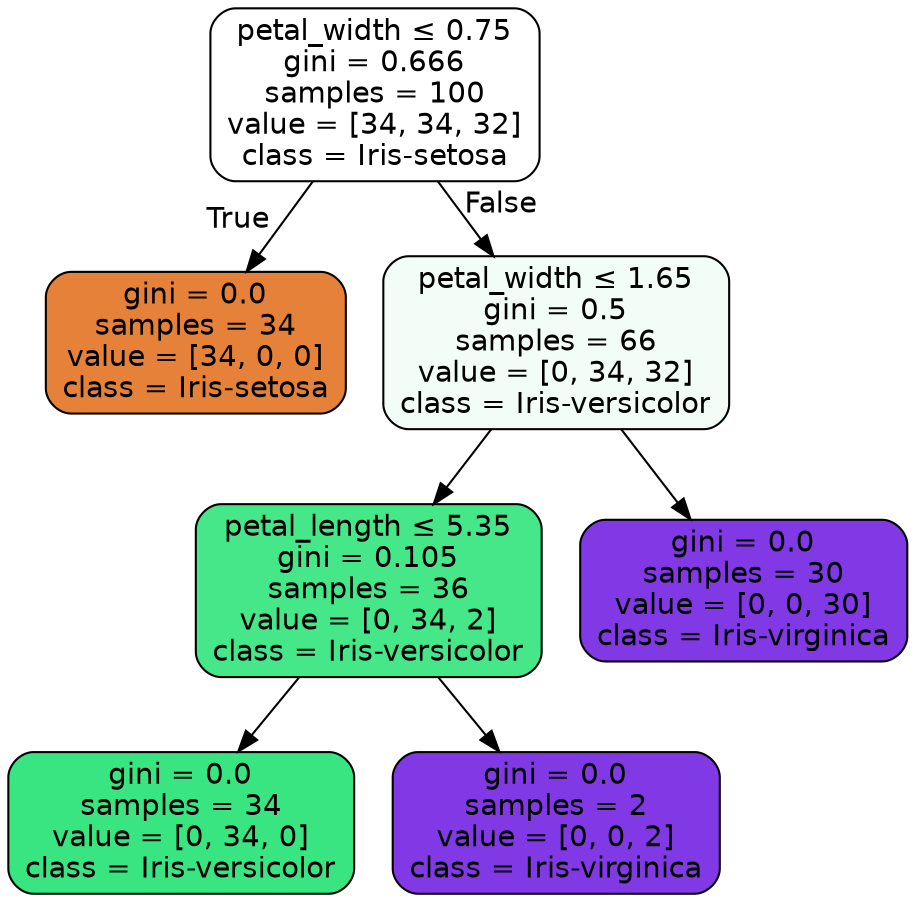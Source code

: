 digraph Tree {
node [shape=box, style="filled, rounded", color="black", fontname="helvetica"] ;
edge [fontname="helvetica"] ;
0 [label=<petal_width &le; 0.75<br/>gini = 0.666<br/>samples = 100<br/>value = [34, 34, 32]<br/>class = Iris-setosa>, fillcolor="#ffffff"] ;
1 [label=<gini = 0.0<br/>samples = 34<br/>value = [34, 0, 0]<br/>class = Iris-setosa>, fillcolor="#e58139"] ;
0 -> 1 [labeldistance=2.5, labelangle=45, headlabel="True"] ;
2 [label=<petal_width &le; 1.65<br/>gini = 0.5<br/>samples = 66<br/>value = [0, 34, 32]<br/>class = Iris-versicolor>, fillcolor="#f3fdf8"] ;
0 -> 2 [labeldistance=2.5, labelangle=-45, headlabel="False"] ;
3 [label=<petal_length &le; 5.35<br/>gini = 0.105<br/>samples = 36<br/>value = [0, 34, 2]<br/>class = Iris-versicolor>, fillcolor="#45e788"] ;
2 -> 3 ;
4 [label=<gini = 0.0<br/>samples = 34<br/>value = [0, 34, 0]<br/>class = Iris-versicolor>, fillcolor="#39e581"] ;
3 -> 4 ;
5 [label=<gini = 0.0<br/>samples = 2<br/>value = [0, 0, 2]<br/>class = Iris-virginica>, fillcolor="#8139e5"] ;
3 -> 5 ;
6 [label=<gini = 0.0<br/>samples = 30<br/>value = [0, 0, 30]<br/>class = Iris-virginica>, fillcolor="#8139e5"] ;
2 -> 6 ;
}
